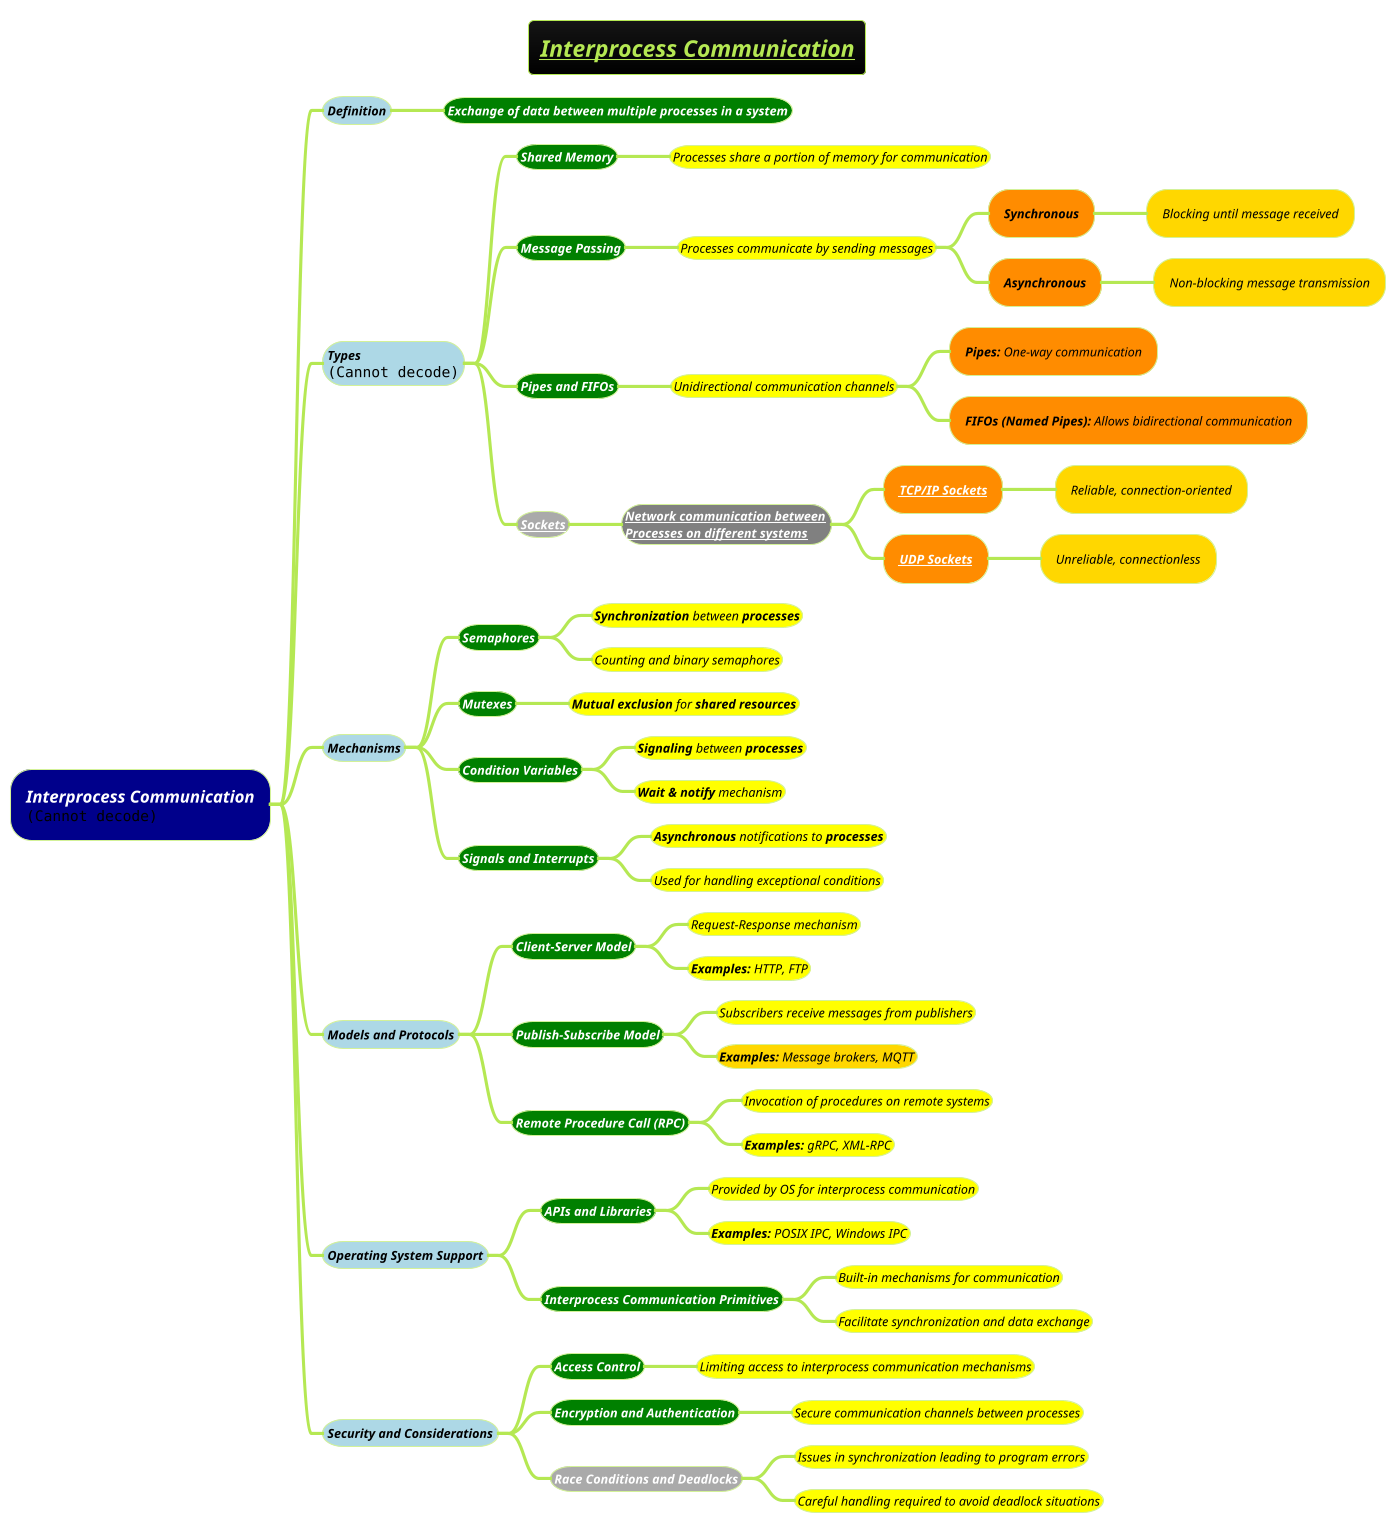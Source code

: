 @startmindmap
title =<i><b><u><size:18>Interprocess Communication
!theme hacker

*[#darkblue] <i><color #white>Interprocess Communication\n<img:images/img_1.png{scale=.6}>
**[#lightblue] <i><color #black><size:12>Definition
***[#green] <b><i><color #white><size:12>Exchange of data between multiple processes in a system
**[#lightblue] <i><color #black><size:12>Types\n<img:images/img_17.png{scale=.9}>
***[#green] <b><i><color #white><size:12>Shared Memory
****[#yellow] <i><color #black><size:12>Processes share a portion of memory for communication
***[#green] <b><i><color #white><size:12>Message Passing
****[#yellow] <i><color #black><size:12>Processes communicate by sending messages
*****[#darkorange] <i><color #black><size:12><b>Synchronous
******[#gold] <i><color #black><size:12>Blocking until message received
*****[#darkorange] <i><color #black><size:12><b>Asynchronous
******[#gold] <i><color #black><size:12>Non-blocking message transmission
***[#green] <b><i><color #white><size:12>Pipes and FIFOs
****[#yellow] <i><color #black><size:12>Unidirectional communication channels
*****[#darkorange] <i><color #black><size:12>**Pipes:** One-way communication
*****[#darkorange] <i><color #black><size:12>**FIFOs (Named Pipes):** Allows bidirectional communication
***[#a] <b><i><color #white><size:12>[[docs/books/1-books-backlog/operating-system/sockets.puml Sockets]]
****[#grey] <b><i><color #black><size:12>[[docs/3-programming-languages/Venkat-Subramaniam/images/img_388.png Network communication between]] \n<b><i><color #black><size:12>[[docs/3-programming-languages/Venkat-Subramaniam/images/img_388.png Processes on different systems]]
*****[#darkorange] <i><color #black><size:12><b>[[docs/3-programming-languages/Venkat-Subramaniam/images/img_388.png TCP/IP Sockets]]
******[#gold] <i><color #black><size:12>Reliable, connection-oriented
*****[#darkorange] <b><i><color #black><size:12>[[docs/3-programming-languages/Venkat-Subramaniam/images/img_388.png UDP Sockets]]
******[#gold] <i><color #black><size:12>Unreliable, connectionless
**[#lightblue] <i><color #black><size:12>Mechanisms
***[#green] <b><i><color #white><size:12>Semaphores
****[#yellow] <i><color #black><size:12>**Synchronization** between <b>processes
****[#yellow] <i><color #black><size:12>Counting and binary semaphores
***[#green] <b><i><color #white><size:12>Mutexes
****[#yellow] <i><color #black><size:12>**Mutual exclusion** for <b>shared resources
***[#green] <b><i><color #white><size:12>Condition Variables
****[#yellow] <i><color #black><size:12>**Signaling** between <b>processes
****[#yellow] <i><color #black><size:12>**Wait & notify** mechanism
***[#green] <b><i><color #white><size:12>Signals and Interrupts
****[#yellow] <i><color #black><size:12>**Asynchronous** notifications to <b>processes
****[#yellow] <i><color #black><size:12>Used for handling exceptional conditions
**[#lightblue] <i><color #black><size:12>Models and Protocols
***[#green] <b><i><color #white><size:12>Client-Server Model
****[#yellow] <i><color #black><size:12>Request-Response mechanism
****[#yellow] <i><color #black><size:12>**Examples:** HTTP, FTP
***[#green] <b><i><color #white><size:12>Publish-Subscribe Model
****[#yellow] <i><color #black><size:12>Subscribers receive messages from publishers
****[#gold] <i><color #black><size:12>**Examples:** Message brokers, MQTT
***[#green] <b><i><color #white><size:12>Remote Procedure Call (RPC)
****[#yellow] <i><color #black><size:12>Invocation of procedures on remote systems
****[#yellow] <i><color #black><size:12>**Examples:** gRPC, XML-RPC
**[#lightblue] <i><color #black><size:12>Operating System Support
***[#green] <b><i><color #white><size:12>APIs and Libraries
****[#yellow] <i><color #black><size:12>Provided by OS for interprocess communication
****[#yellow] <i><color #black><size:12>**Examples:** POSIX IPC, Windows IPC
***[#green] <b><i><color #white><size:12>Interprocess Communication Primitives
****[#yellow] <i><color #black><size:12>Built-in mechanisms for communication
****[#yellow] <i><color #black><size:12>Facilitate synchronization and data exchange
**[#lightblue] <i><color #black><size:12>Security and Considerations
***[#green] <b><i><color #white><size:12>Access Control
****[#yellow] <i><color #black><size:12>Limiting access to interprocess communication mechanisms
***[#green] <b><i><color #white><size:12>Encryption and Authentication
****[#yellow] <i><color #black><size:12>Secure communication channels between processes
***[#a] <b><i><color #white><size:12>Race Conditions and Deadlocks
****[#yellow] <i><color #black><size:12>Issues in synchronization leading to program errors
****[#yellow] <i><color #black><size:12>Careful handling required to avoid deadlock situations
@endmindmap
